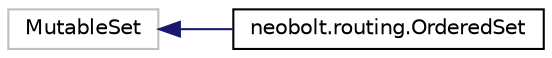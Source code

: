digraph "Graphical Class Hierarchy"
{
 // LATEX_PDF_SIZE
  edge [fontname="Helvetica",fontsize="10",labelfontname="Helvetica",labelfontsize="10"];
  node [fontname="Helvetica",fontsize="10",shape=record];
  rankdir="LR";
  Node3856 [label="MutableSet",height=0.2,width=0.4,color="grey75", fillcolor="white", style="filled",tooltip=" "];
  Node3856 -> Node0 [dir="back",color="midnightblue",fontsize="10",style="solid",fontname="Helvetica"];
  Node0 [label="neobolt.routing.OrderedSet",height=0.2,width=0.4,color="black", fillcolor="white", style="filled",URL="$classneobolt_1_1routing_1_1_ordered_set.html",tooltip=" "];
}
